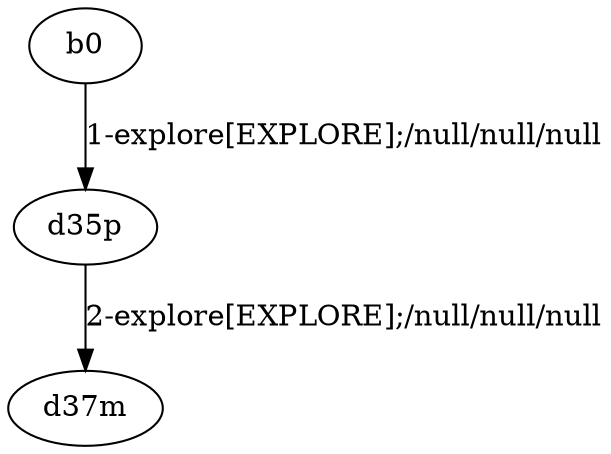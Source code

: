 # Total number of goals covered by this test: 1
# d35p --> d37m

digraph g {
"b0" -> "d35p" [label = "1-explore[EXPLORE];/null/null/null"];
"d35p" -> "d37m" [label = "2-explore[EXPLORE];/null/null/null"];
}